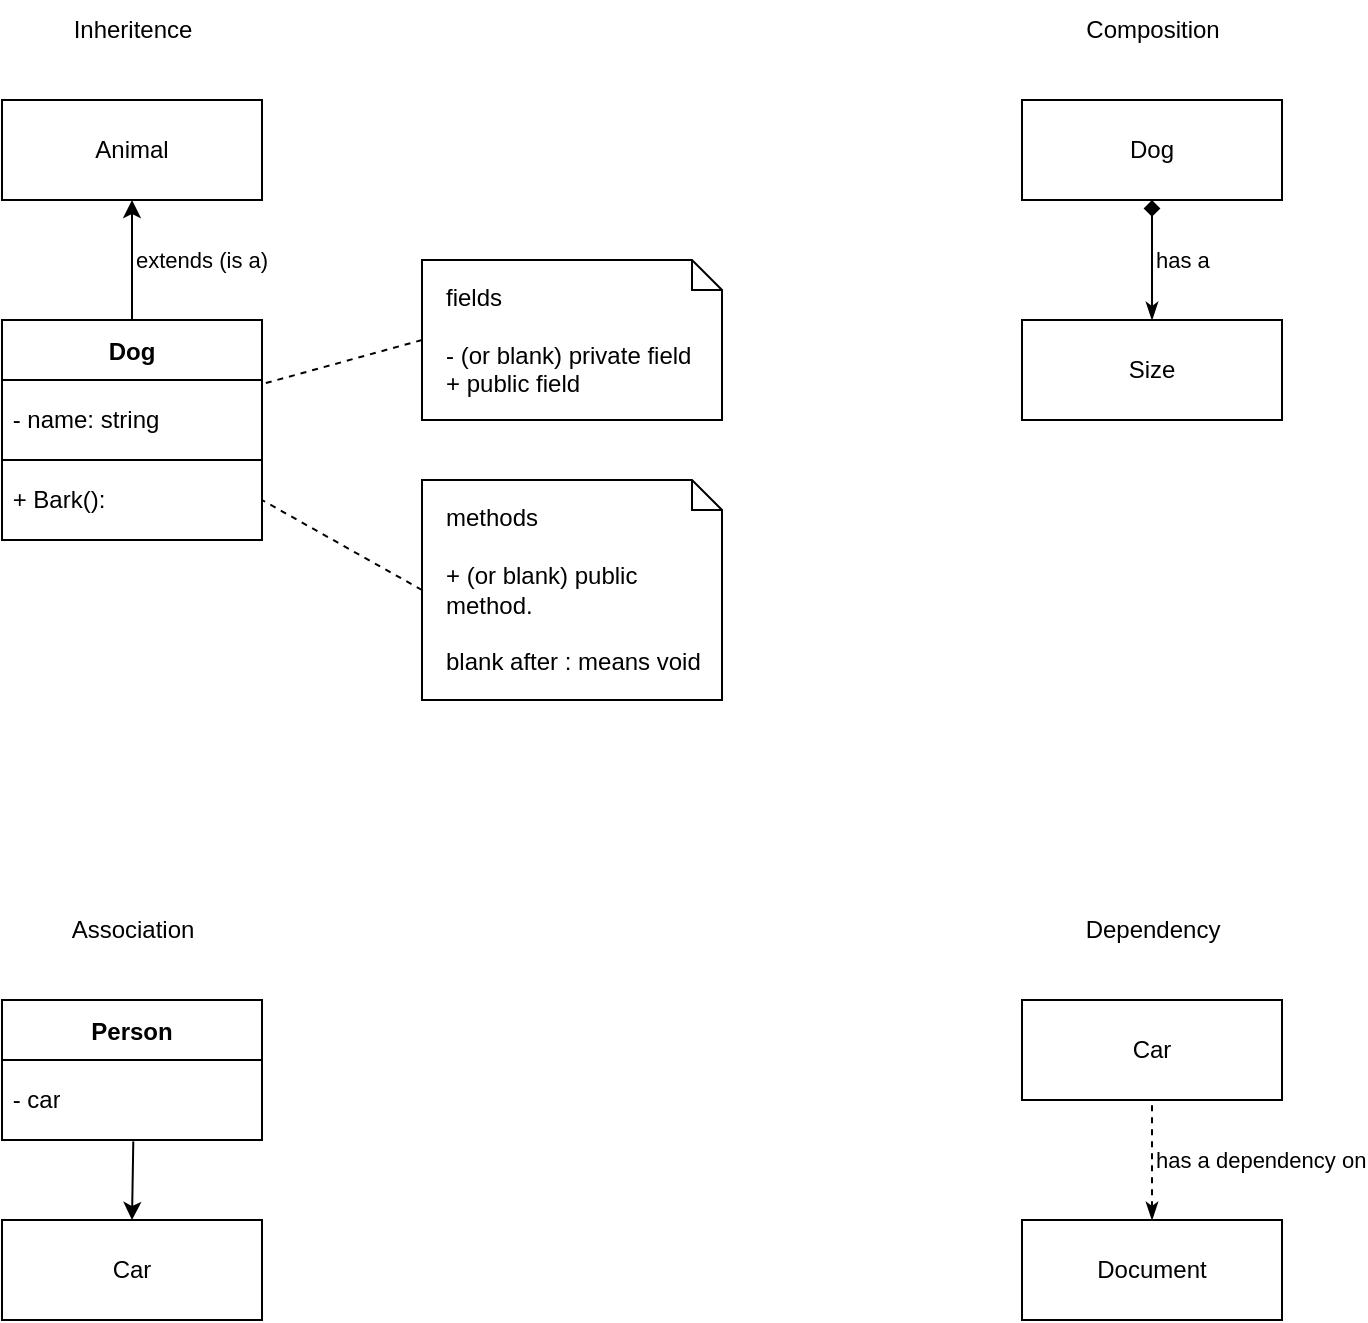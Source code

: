 <mxfile>
    <diagram id="mHtZw2kt18VlpiWzW865" name="Page-1">
        <mxGraphModel dx="1129" dy="487" grid="1" gridSize="10" guides="1" tooltips="1" connect="1" arrows="1" fold="1" page="1" pageScale="1" pageWidth="850" pageHeight="1100" math="0" shadow="0">
            <root>
                <mxCell id="0"/>
                <mxCell id="1" parent="0"/>
                <mxCell id="48" value="Dog" style="shape=table;startSize=30;container=1;collapsible=0;childLayout=tableLayout;fontStyle=1;align=center;" parent="1" vertex="1">
                    <mxGeometry x="40" y="190" width="130" height="110" as="geometry"/>
                </mxCell>
                <mxCell id="53" value="" style="shape=tableRow;horizontal=0;startSize=0;swimlaneHead=0;swimlaneBody=0;top=0;left=0;bottom=0;right=0;collapsible=0;dropTarget=0;fillColor=none;points=[[0,0.5],[1,0.5]];portConstraint=eastwest;" parent="48" vertex="1">
                    <mxGeometry y="30" width="130" height="40" as="geometry"/>
                </mxCell>
                <mxCell id="54" value="&amp;nbsp;- name: string" style="shape=partialRectangle;html=1;whiteSpace=wrap;connectable=0;fillColor=none;top=0;left=0;bottom=0;right=0;overflow=hidden;align=left;" parent="53" vertex="1">
                    <mxGeometry width="130" height="40" as="geometry">
                        <mxRectangle width="130" height="40" as="alternateBounds"/>
                    </mxGeometry>
                </mxCell>
                <mxCell id="57" value="" style="shape=tableRow;horizontal=0;startSize=0;swimlaneHead=0;swimlaneBody=0;top=0;left=0;bottom=0;right=0;collapsible=0;dropTarget=0;fillColor=none;points=[[0,0.5],[1,0.5]];portConstraint=eastwest;" parent="48" vertex="1">
                    <mxGeometry y="70" width="130" height="40" as="geometry"/>
                </mxCell>
                <mxCell id="58" value="&lt;div style=&quot;&quot;&gt;&lt;span style=&quot;background-color: initial;&quot;&gt;&amp;nbsp;+ Bark():&lt;/span&gt;&lt;/div&gt;" style="shape=partialRectangle;html=1;whiteSpace=wrap;connectable=0;fillColor=none;top=0;left=0;bottom=0;right=0;overflow=hidden;align=left;" parent="57" vertex="1">
                    <mxGeometry width="130" height="40" as="geometry">
                        <mxRectangle width="130" height="40" as="alternateBounds"/>
                    </mxGeometry>
                </mxCell>
                <mxCell id="75" value="Animal" style="rounded=0;whiteSpace=wrap;html=1;" parent="1" vertex="1">
                    <mxGeometry x="40" y="80" width="130" height="50" as="geometry"/>
                </mxCell>
                <mxCell id="76" value="extends (is a)" style="endArrow=classic;html=1;entryX=0.5;entryY=1;entryDx=0;entryDy=0;exitX=0.5;exitY=0;exitDx=0;exitDy=0;align=left;" parent="1" source="48" target="75" edge="1">
                    <mxGeometry width="50" height="50" relative="1" as="geometry">
                        <mxPoint x="100" y="190" as="sourcePoint"/>
                        <mxPoint x="150" y="140" as="targetPoint"/>
                    </mxGeometry>
                </mxCell>
                <mxCell id="77" value="Inheritence" style="text;html=1;align=center;verticalAlign=middle;resizable=0;points=[];autosize=1;strokeColor=none;fillColor=none;" parent="1" vertex="1">
                    <mxGeometry x="65" y="30" width="80" height="30" as="geometry"/>
                </mxCell>
                <mxCell id="78" value="Dog" style="rounded=0;whiteSpace=wrap;html=1;" parent="1" vertex="1">
                    <mxGeometry x="550" y="80" width="130" height="50" as="geometry"/>
                </mxCell>
                <mxCell id="79" value="Size" style="rounded=0;whiteSpace=wrap;html=1;" parent="1" vertex="1">
                    <mxGeometry x="550" y="190" width="130" height="50" as="geometry"/>
                </mxCell>
                <mxCell id="80" value="has a" style="endArrow=diamond;startArrow=classicThin;html=1;entryX=0.5;entryY=1;entryDx=0;entryDy=0;exitX=0.5;exitY=0;exitDx=0;exitDy=0;align=left;startFill=1;endFill=1;" parent="1" source="79" target="78" edge="1">
                    <mxGeometry width="50" height="50" relative="1" as="geometry">
                        <mxPoint x="590" y="210" as="sourcePoint"/>
                        <mxPoint x="640" y="160" as="targetPoint"/>
                    </mxGeometry>
                </mxCell>
                <mxCell id="81" value="Composition" style="text;html=1;align=center;verticalAlign=middle;resizable=0;points=[];autosize=1;strokeColor=none;fillColor=none;" parent="1" vertex="1">
                    <mxGeometry x="570" y="30" width="90" height="30" as="geometry"/>
                </mxCell>
                <mxCell id="83" value="Car" style="rounded=0;whiteSpace=wrap;html=1;" parent="1" vertex="1">
                    <mxGeometry x="40" y="640" width="130" height="50" as="geometry"/>
                </mxCell>
                <mxCell id="85" value="Person" style="shape=table;startSize=30;container=1;collapsible=0;childLayout=tableLayout;fontStyle=1;align=center;" parent="1" vertex="1">
                    <mxGeometry x="40" y="530" width="130" height="70" as="geometry"/>
                </mxCell>
                <mxCell id="86" value="" style="shape=tableRow;horizontal=0;startSize=0;swimlaneHead=0;swimlaneBody=0;top=0;left=0;bottom=0;right=0;collapsible=0;dropTarget=0;fillColor=none;points=[[0,0.5],[1,0.5]];portConstraint=eastwest;" parent="85" vertex="1">
                    <mxGeometry y="30" width="130" height="40" as="geometry"/>
                </mxCell>
                <mxCell id="87" value="&amp;nbsp;- car" style="shape=partialRectangle;html=1;whiteSpace=wrap;connectable=0;fillColor=none;top=0;left=0;bottom=0;right=0;overflow=hidden;align=left;" parent="86" vertex="1">
                    <mxGeometry width="130" height="40" as="geometry">
                        <mxRectangle width="130" height="40" as="alternateBounds"/>
                    </mxGeometry>
                </mxCell>
                <mxCell id="90" value="" style="endArrow=classic;html=1;exitX=0.505;exitY=1.017;exitDx=0;exitDy=0;exitPerimeter=0;entryX=0.5;entryY=0;entryDx=0;entryDy=0;" parent="1" source="86" target="83" edge="1">
                    <mxGeometry width="50" height="50" relative="1" as="geometry">
                        <mxPoint x="-110" y="660" as="sourcePoint"/>
                        <mxPoint x="-60" y="610" as="targetPoint"/>
                    </mxGeometry>
                </mxCell>
                <mxCell id="91" value="Association" style="text;html=1;align=center;verticalAlign=middle;resizable=0;points=[];autosize=1;strokeColor=none;fillColor=none;" parent="1" vertex="1">
                    <mxGeometry x="65" y="480" width="80" height="30" as="geometry"/>
                </mxCell>
                <mxCell id="92" value="Car" style="rounded=0;whiteSpace=wrap;html=1;" parent="1" vertex="1">
                    <mxGeometry x="550" y="530" width="130" height="50" as="geometry"/>
                </mxCell>
                <mxCell id="93" value="Document" style="rounded=0;whiteSpace=wrap;html=1;" parent="1" vertex="1">
                    <mxGeometry x="550" y="640" width="130" height="50" as="geometry"/>
                </mxCell>
                <mxCell id="94" value="has a dependency on" style="endArrow=none;startArrow=classicThin;html=1;entryX=0.5;entryY=1;entryDx=0;entryDy=0;exitX=0.5;exitY=0;exitDx=0;exitDy=0;align=left;startFill=1;endFill=0;dashed=1;" parent="1" source="93" target="92" edge="1">
                    <mxGeometry width="50" height="50" relative="1" as="geometry">
                        <mxPoint x="590" y="660" as="sourcePoint"/>
                        <mxPoint x="640" y="610" as="targetPoint"/>
                        <Array as="points">
                            <mxPoint x="615" y="610"/>
                        </Array>
                    </mxGeometry>
                </mxCell>
                <mxCell id="95" value="Dependency" style="text;html=1;align=center;verticalAlign=middle;resizable=0;points=[];autosize=1;strokeColor=none;fillColor=none;" parent="1" vertex="1">
                    <mxGeometry x="570" y="480" width="90" height="30" as="geometry"/>
                </mxCell>
                <mxCell id="97" value="fields&lt;br&gt;&lt;br&gt;- (or blank) private field&lt;br&gt;+ public field&lt;br&gt;" style="shape=note;size=15;align=left;spacingLeft=10;html=1;whiteSpace=wrap;" vertex="1" parent="1">
                    <mxGeometry x="250" y="160" width="150" height="80" as="geometry"/>
                </mxCell>
                <mxCell id="98" value="" style="edgeStyle=none;endArrow=none;exitX=0;exitY=0.5;dashed=1;html=1;exitDx=0;exitDy=0;exitPerimeter=0;" edge="1" source="97" parent="1" target="53">
                    <mxGeometry x="1" relative="1" as="geometry">
                        <mxPoint x="500" y="210" as="targetPoint"/>
                    </mxGeometry>
                </mxCell>
                <mxCell id="100" value="methods&lt;br&gt;&lt;br&gt;+ (or blank) public method. &lt;br&gt;&lt;br&gt;blank after : means void" style="shape=note;size=15;align=left;spacingLeft=10;html=1;whiteSpace=wrap;" vertex="1" parent="1">
                    <mxGeometry x="250" y="270" width="150" height="110" as="geometry"/>
                </mxCell>
                <mxCell id="101" value="" style="edgeStyle=none;endArrow=none;exitX=0;exitY=0.5;dashed=1;html=1;exitDx=0;exitDy=0;exitPerimeter=0;entryX=1;entryY=0.5;entryDx=0;entryDy=0;" edge="1" parent="1" source="100" target="57">
                    <mxGeometry x="1" relative="1" as="geometry">
                        <mxPoint x="170" y="332.069" as="targetPoint"/>
                    </mxGeometry>
                </mxCell>
            </root>
        </mxGraphModel>
    </diagram>
</mxfile>